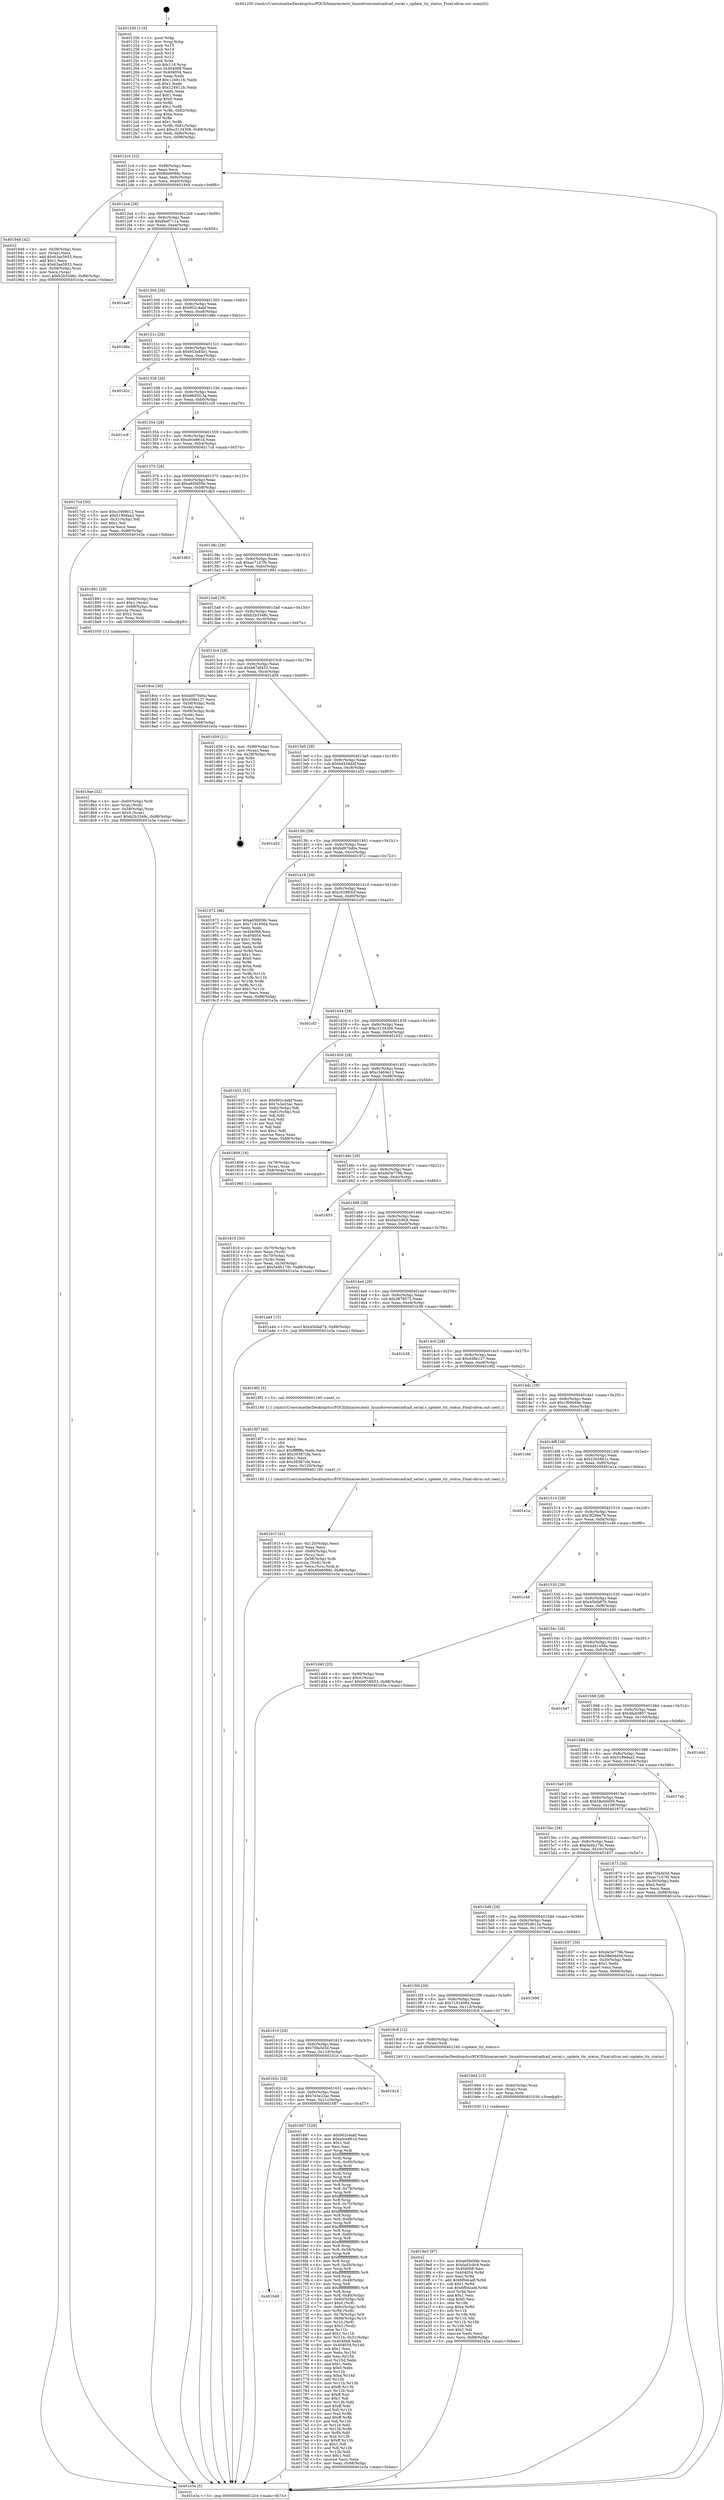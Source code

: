 digraph "0x401250" {
  label = "0x401250 (/mnt/c/Users/mathe/Desktop/tcc/POCII/binaries/extr_linuxdriversnetcaifcaif_serial.c_update_tty_status_Final-ollvm.out::main(0))"
  labelloc = "t"
  node[shape=record]

  Entry [label="",width=0.3,height=0.3,shape=circle,fillcolor=black,style=filled]
  "0x4012c4" [label="{
     0x4012c4 [32]\l
     | [instrs]\l
     &nbsp;&nbsp;0x4012c4 \<+6\>: mov -0x88(%rbp),%eax\l
     &nbsp;&nbsp;0x4012ca \<+2\>: mov %eax,%ecx\l
     &nbsp;&nbsp;0x4012cc \<+6\>: sub $0x80e6088c,%ecx\l
     &nbsp;&nbsp;0x4012d2 \<+6\>: mov %eax,-0x9c(%rbp)\l
     &nbsp;&nbsp;0x4012d8 \<+6\>: mov %ecx,-0xa0(%rbp)\l
     &nbsp;&nbsp;0x4012de \<+6\>: je 0000000000401948 \<main+0x6f8\>\l
  }"]
  "0x401948" [label="{
     0x401948 [42]\l
     | [instrs]\l
     &nbsp;&nbsp;0x401948 \<+4\>: mov -0x58(%rbp),%rax\l
     &nbsp;&nbsp;0x40194c \<+2\>: mov (%rax),%ecx\l
     &nbsp;&nbsp;0x40194e \<+6\>: add $0x63ae5953,%ecx\l
     &nbsp;&nbsp;0x401954 \<+3\>: add $0x1,%ecx\l
     &nbsp;&nbsp;0x401957 \<+6\>: sub $0x63ae5953,%ecx\l
     &nbsp;&nbsp;0x40195d \<+4\>: mov -0x58(%rbp),%rax\l
     &nbsp;&nbsp;0x401961 \<+2\>: mov %ecx,(%rax)\l
     &nbsp;&nbsp;0x401963 \<+10\>: movl $0xb2b3348c,-0x88(%rbp)\l
     &nbsp;&nbsp;0x40196d \<+5\>: jmp 0000000000401e3a \<main+0xbea\>\l
  }"]
  "0x4012e4" [label="{
     0x4012e4 [28]\l
     | [instrs]\l
     &nbsp;&nbsp;0x4012e4 \<+5\>: jmp 00000000004012e9 \<main+0x99\>\l
     &nbsp;&nbsp;0x4012e9 \<+6\>: mov -0x9c(%rbp),%eax\l
     &nbsp;&nbsp;0x4012ef \<+5\>: sub $0x8bef711a,%eax\l
     &nbsp;&nbsp;0x4012f4 \<+6\>: mov %eax,-0xa4(%rbp)\l
     &nbsp;&nbsp;0x4012fa \<+6\>: je 0000000000401aa9 \<main+0x859\>\l
  }"]
  Exit [label="",width=0.3,height=0.3,shape=circle,fillcolor=black,style=filled,peripheries=2]
  "0x401aa9" [label="{
     0x401aa9\l
  }", style=dashed]
  "0x401300" [label="{
     0x401300 [28]\l
     | [instrs]\l
     &nbsp;&nbsp;0x401300 \<+5\>: jmp 0000000000401305 \<main+0xb5\>\l
     &nbsp;&nbsp;0x401305 \<+6\>: mov -0x9c(%rbp),%eax\l
     &nbsp;&nbsp;0x40130b \<+5\>: sub $0x902c4abf,%eax\l
     &nbsp;&nbsp;0x401310 \<+6\>: mov %eax,-0xa8(%rbp)\l
     &nbsp;&nbsp;0x401316 \<+6\>: je 0000000000401d6e \<main+0xb1e\>\l
  }"]
  "0x4019e3" [label="{
     0x4019e3 [97]\l
     | [instrs]\l
     &nbsp;&nbsp;0x4019e3 \<+5\>: mov $0xa65fd59b,%ecx\l
     &nbsp;&nbsp;0x4019e8 \<+5\>: mov $0xfad3c8c8,%edx\l
     &nbsp;&nbsp;0x4019ed \<+7\>: mov 0x404068,%esi\l
     &nbsp;&nbsp;0x4019f4 \<+8\>: mov 0x404054,%r8d\l
     &nbsp;&nbsp;0x4019fc \<+3\>: mov %esi,%r9d\l
     &nbsp;&nbsp;0x4019ff \<+7\>: add $0x6f0dcadf,%r9d\l
     &nbsp;&nbsp;0x401a06 \<+4\>: sub $0x1,%r9d\l
     &nbsp;&nbsp;0x401a0a \<+7\>: sub $0x6f0dcadf,%r9d\l
     &nbsp;&nbsp;0x401a11 \<+4\>: imul %r9d,%esi\l
     &nbsp;&nbsp;0x401a15 \<+3\>: and $0x1,%esi\l
     &nbsp;&nbsp;0x401a18 \<+3\>: cmp $0x0,%esi\l
     &nbsp;&nbsp;0x401a1b \<+4\>: sete %r10b\l
     &nbsp;&nbsp;0x401a1f \<+4\>: cmp $0xa,%r8d\l
     &nbsp;&nbsp;0x401a23 \<+4\>: setl %r11b\l
     &nbsp;&nbsp;0x401a27 \<+3\>: mov %r10b,%bl\l
     &nbsp;&nbsp;0x401a2a \<+3\>: and %r11b,%bl\l
     &nbsp;&nbsp;0x401a2d \<+3\>: xor %r11b,%r10b\l
     &nbsp;&nbsp;0x401a30 \<+3\>: or %r10b,%bl\l
     &nbsp;&nbsp;0x401a33 \<+3\>: test $0x1,%bl\l
     &nbsp;&nbsp;0x401a36 \<+3\>: cmovne %edx,%ecx\l
     &nbsp;&nbsp;0x401a39 \<+6\>: mov %ecx,-0x88(%rbp)\l
     &nbsp;&nbsp;0x401a3f \<+5\>: jmp 0000000000401e3a \<main+0xbea\>\l
  }"]
  "0x401d6e" [label="{
     0x401d6e\l
  }", style=dashed]
  "0x40131c" [label="{
     0x40131c [28]\l
     | [instrs]\l
     &nbsp;&nbsp;0x40131c \<+5\>: jmp 0000000000401321 \<main+0xd1\>\l
     &nbsp;&nbsp;0x401321 \<+6\>: mov -0x9c(%rbp),%eax\l
     &nbsp;&nbsp;0x401327 \<+5\>: sub $0x953e85e1,%eax\l
     &nbsp;&nbsp;0x40132c \<+6\>: mov %eax,-0xac(%rbp)\l
     &nbsp;&nbsp;0x401332 \<+6\>: je 0000000000401d2c \<main+0xadc\>\l
  }"]
  "0x4019d4" [label="{
     0x4019d4 [15]\l
     | [instrs]\l
     &nbsp;&nbsp;0x4019d4 \<+4\>: mov -0x60(%rbp),%rax\l
     &nbsp;&nbsp;0x4019d8 \<+3\>: mov (%rax),%rax\l
     &nbsp;&nbsp;0x4019db \<+3\>: mov %rax,%rdi\l
     &nbsp;&nbsp;0x4019de \<+5\>: call 0000000000401030 \<free@plt\>\l
     | [calls]\l
     &nbsp;&nbsp;0x401030 \{1\} (unknown)\l
  }"]
  "0x401d2c" [label="{
     0x401d2c\l
  }", style=dashed]
  "0x401338" [label="{
     0x401338 [28]\l
     | [instrs]\l
     &nbsp;&nbsp;0x401338 \<+5\>: jmp 000000000040133d \<main+0xed\>\l
     &nbsp;&nbsp;0x40133d \<+6\>: mov -0x9c(%rbp),%eax\l
     &nbsp;&nbsp;0x401343 \<+5\>: sub $0x96d5f13a,%eax\l
     &nbsp;&nbsp;0x401348 \<+6\>: mov %eax,-0xb0(%rbp)\l
     &nbsp;&nbsp;0x40134e \<+6\>: je 0000000000401cc9 \<main+0xa79\>\l
  }"]
  "0x40191f" [label="{
     0x40191f [41]\l
     | [instrs]\l
     &nbsp;&nbsp;0x40191f \<+6\>: mov -0x120(%rbp),%ecx\l
     &nbsp;&nbsp;0x401925 \<+3\>: imul %eax,%ecx\l
     &nbsp;&nbsp;0x401928 \<+4\>: mov -0x60(%rbp),%rsi\l
     &nbsp;&nbsp;0x40192c \<+3\>: mov (%rsi),%rsi\l
     &nbsp;&nbsp;0x40192f \<+4\>: mov -0x58(%rbp),%rdi\l
     &nbsp;&nbsp;0x401933 \<+3\>: movslq (%rdi),%rdi\l
     &nbsp;&nbsp;0x401936 \<+3\>: mov %ecx,(%rsi,%rdi,4)\l
     &nbsp;&nbsp;0x401939 \<+10\>: movl $0x80e6088c,-0x88(%rbp)\l
     &nbsp;&nbsp;0x401943 \<+5\>: jmp 0000000000401e3a \<main+0xbea\>\l
  }"]
  "0x401cc9" [label="{
     0x401cc9\l
  }", style=dashed]
  "0x401354" [label="{
     0x401354 [28]\l
     | [instrs]\l
     &nbsp;&nbsp;0x401354 \<+5\>: jmp 0000000000401359 \<main+0x109\>\l
     &nbsp;&nbsp;0x401359 \<+6\>: mov -0x9c(%rbp),%eax\l
     &nbsp;&nbsp;0x40135f \<+5\>: sub $0xa0ce861d,%eax\l
     &nbsp;&nbsp;0x401364 \<+6\>: mov %eax,-0xb4(%rbp)\l
     &nbsp;&nbsp;0x40136a \<+6\>: je 00000000004017cd \<main+0x57d\>\l
  }"]
  "0x4018f7" [label="{
     0x4018f7 [40]\l
     | [instrs]\l
     &nbsp;&nbsp;0x4018f7 \<+5\>: mov $0x2,%ecx\l
     &nbsp;&nbsp;0x4018fc \<+1\>: cltd\l
     &nbsp;&nbsp;0x4018fd \<+2\>: idiv %ecx\l
     &nbsp;&nbsp;0x4018ff \<+6\>: imul $0xfffffffe,%edx,%ecx\l
     &nbsp;&nbsp;0x401905 \<+6\>: add $0x39387cfa,%ecx\l
     &nbsp;&nbsp;0x40190b \<+3\>: add $0x1,%ecx\l
     &nbsp;&nbsp;0x40190e \<+6\>: sub $0x39387cfa,%ecx\l
     &nbsp;&nbsp;0x401914 \<+6\>: mov %ecx,-0x120(%rbp)\l
     &nbsp;&nbsp;0x40191a \<+5\>: call 0000000000401160 \<next_i\>\l
     | [calls]\l
     &nbsp;&nbsp;0x401160 \{1\} (/mnt/c/Users/mathe/Desktop/tcc/POCII/binaries/extr_linuxdriversnetcaifcaif_serial.c_update_tty_status_Final-ollvm.out::next_i)\l
  }"]
  "0x4017cd" [label="{
     0x4017cd [30]\l
     | [instrs]\l
     &nbsp;&nbsp;0x4017cd \<+5\>: mov $0xc3469e12,%eax\l
     &nbsp;&nbsp;0x4017d2 \<+5\>: mov $0x5199daa2,%ecx\l
     &nbsp;&nbsp;0x4017d7 \<+3\>: mov -0x31(%rbp),%dl\l
     &nbsp;&nbsp;0x4017da \<+3\>: test $0x1,%dl\l
     &nbsp;&nbsp;0x4017dd \<+3\>: cmovne %ecx,%eax\l
     &nbsp;&nbsp;0x4017e0 \<+6\>: mov %eax,-0x88(%rbp)\l
     &nbsp;&nbsp;0x4017e6 \<+5\>: jmp 0000000000401e3a \<main+0xbea\>\l
  }"]
  "0x401370" [label="{
     0x401370 [28]\l
     | [instrs]\l
     &nbsp;&nbsp;0x401370 \<+5\>: jmp 0000000000401375 \<main+0x125\>\l
     &nbsp;&nbsp;0x401375 \<+6\>: mov -0x9c(%rbp),%eax\l
     &nbsp;&nbsp;0x40137b \<+5\>: sub $0xa65fd59b,%eax\l
     &nbsp;&nbsp;0x401380 \<+6\>: mov %eax,-0xb8(%rbp)\l
     &nbsp;&nbsp;0x401386 \<+6\>: je 0000000000401db3 \<main+0xb63\>\l
  }"]
  "0x4018ae" [label="{
     0x4018ae [32]\l
     | [instrs]\l
     &nbsp;&nbsp;0x4018ae \<+4\>: mov -0x60(%rbp),%rdi\l
     &nbsp;&nbsp;0x4018b2 \<+3\>: mov %rax,(%rdi)\l
     &nbsp;&nbsp;0x4018b5 \<+4\>: mov -0x58(%rbp),%rax\l
     &nbsp;&nbsp;0x4018b9 \<+6\>: movl $0x0,(%rax)\l
     &nbsp;&nbsp;0x4018bf \<+10\>: movl $0xb2b3348c,-0x88(%rbp)\l
     &nbsp;&nbsp;0x4018c9 \<+5\>: jmp 0000000000401e3a \<main+0xbea\>\l
  }"]
  "0x401db3" [label="{
     0x401db3\l
  }", style=dashed]
  "0x40138c" [label="{
     0x40138c [28]\l
     | [instrs]\l
     &nbsp;&nbsp;0x40138c \<+5\>: jmp 0000000000401391 \<main+0x141\>\l
     &nbsp;&nbsp;0x401391 \<+6\>: mov -0x9c(%rbp),%eax\l
     &nbsp;&nbsp;0x401397 \<+5\>: sub $0xac71d7f0,%eax\l
     &nbsp;&nbsp;0x40139c \<+6\>: mov %eax,-0xbc(%rbp)\l
     &nbsp;&nbsp;0x4013a2 \<+6\>: je 0000000000401891 \<main+0x641\>\l
  }"]
  "0x401819" [label="{
     0x401819 [30]\l
     | [instrs]\l
     &nbsp;&nbsp;0x401819 \<+4\>: mov -0x70(%rbp),%rdi\l
     &nbsp;&nbsp;0x40181d \<+2\>: mov %eax,(%rdi)\l
     &nbsp;&nbsp;0x40181f \<+4\>: mov -0x70(%rbp),%rdi\l
     &nbsp;&nbsp;0x401823 \<+2\>: mov (%rdi),%eax\l
     &nbsp;&nbsp;0x401825 \<+3\>: mov %eax,-0x30(%rbp)\l
     &nbsp;&nbsp;0x401828 \<+10\>: movl $0x5e4b179c,-0x88(%rbp)\l
     &nbsp;&nbsp;0x401832 \<+5\>: jmp 0000000000401e3a \<main+0xbea\>\l
  }"]
  "0x401891" [label="{
     0x401891 [29]\l
     | [instrs]\l
     &nbsp;&nbsp;0x401891 \<+4\>: mov -0x68(%rbp),%rax\l
     &nbsp;&nbsp;0x401895 \<+6\>: movl $0x1,(%rax)\l
     &nbsp;&nbsp;0x40189b \<+4\>: mov -0x68(%rbp),%rax\l
     &nbsp;&nbsp;0x40189f \<+3\>: movslq (%rax),%rax\l
     &nbsp;&nbsp;0x4018a2 \<+4\>: shl $0x2,%rax\l
     &nbsp;&nbsp;0x4018a6 \<+3\>: mov %rax,%rdi\l
     &nbsp;&nbsp;0x4018a9 \<+5\>: call 0000000000401050 \<malloc@plt\>\l
     | [calls]\l
     &nbsp;&nbsp;0x401050 \{1\} (unknown)\l
  }"]
  "0x4013a8" [label="{
     0x4013a8 [28]\l
     | [instrs]\l
     &nbsp;&nbsp;0x4013a8 \<+5\>: jmp 00000000004013ad \<main+0x15d\>\l
     &nbsp;&nbsp;0x4013ad \<+6\>: mov -0x9c(%rbp),%eax\l
     &nbsp;&nbsp;0x4013b3 \<+5\>: sub $0xb2b3348c,%eax\l
     &nbsp;&nbsp;0x4013b8 \<+6\>: mov %eax,-0xc0(%rbp)\l
     &nbsp;&nbsp;0x4013be \<+6\>: je 00000000004018ce \<main+0x67e\>\l
  }"]
  "0x401648" [label="{
     0x401648\l
  }", style=dashed]
  "0x4018ce" [label="{
     0x4018ce [36]\l
     | [instrs]\l
     &nbsp;&nbsp;0x4018ce \<+5\>: mov $0xbd970d0a,%eax\l
     &nbsp;&nbsp;0x4018d3 \<+5\>: mov $0x458e127,%ecx\l
     &nbsp;&nbsp;0x4018d8 \<+4\>: mov -0x58(%rbp),%rdx\l
     &nbsp;&nbsp;0x4018dc \<+2\>: mov (%rdx),%esi\l
     &nbsp;&nbsp;0x4018de \<+4\>: mov -0x68(%rbp),%rdx\l
     &nbsp;&nbsp;0x4018e2 \<+2\>: cmp (%rdx),%esi\l
     &nbsp;&nbsp;0x4018e4 \<+3\>: cmovl %ecx,%eax\l
     &nbsp;&nbsp;0x4018e7 \<+6\>: mov %eax,-0x88(%rbp)\l
     &nbsp;&nbsp;0x4018ed \<+5\>: jmp 0000000000401e3a \<main+0xbea\>\l
  }"]
  "0x4013c4" [label="{
     0x4013c4 [28]\l
     | [instrs]\l
     &nbsp;&nbsp;0x4013c4 \<+5\>: jmp 00000000004013c9 \<main+0x179\>\l
     &nbsp;&nbsp;0x4013c9 \<+6\>: mov -0x9c(%rbp),%eax\l
     &nbsp;&nbsp;0x4013cf \<+5\>: sub $0xb67df453,%eax\l
     &nbsp;&nbsp;0x4013d4 \<+6\>: mov %eax,-0xc4(%rbp)\l
     &nbsp;&nbsp;0x4013da \<+6\>: je 0000000000401d59 \<main+0xb09\>\l
  }"]
  "0x401687" [label="{
     0x401687 [326]\l
     | [instrs]\l
     &nbsp;&nbsp;0x401687 \<+5\>: mov $0x902c4abf,%eax\l
     &nbsp;&nbsp;0x40168c \<+5\>: mov $0xa0ce861d,%ecx\l
     &nbsp;&nbsp;0x401691 \<+2\>: mov $0x1,%dl\l
     &nbsp;&nbsp;0x401693 \<+2\>: xor %esi,%esi\l
     &nbsp;&nbsp;0x401695 \<+3\>: mov %rsp,%rdi\l
     &nbsp;&nbsp;0x401698 \<+4\>: add $0xfffffffffffffff0,%rdi\l
     &nbsp;&nbsp;0x40169c \<+3\>: mov %rdi,%rsp\l
     &nbsp;&nbsp;0x40169f \<+4\>: mov %rdi,-0x80(%rbp)\l
     &nbsp;&nbsp;0x4016a3 \<+3\>: mov %rsp,%rdi\l
     &nbsp;&nbsp;0x4016a6 \<+4\>: add $0xfffffffffffffff0,%rdi\l
     &nbsp;&nbsp;0x4016aa \<+3\>: mov %rdi,%rsp\l
     &nbsp;&nbsp;0x4016ad \<+3\>: mov %rsp,%r8\l
     &nbsp;&nbsp;0x4016b0 \<+4\>: add $0xfffffffffffffff0,%r8\l
     &nbsp;&nbsp;0x4016b4 \<+3\>: mov %r8,%rsp\l
     &nbsp;&nbsp;0x4016b7 \<+4\>: mov %r8,-0x78(%rbp)\l
     &nbsp;&nbsp;0x4016bb \<+3\>: mov %rsp,%r8\l
     &nbsp;&nbsp;0x4016be \<+4\>: add $0xfffffffffffffff0,%r8\l
     &nbsp;&nbsp;0x4016c2 \<+3\>: mov %r8,%rsp\l
     &nbsp;&nbsp;0x4016c5 \<+4\>: mov %r8,-0x70(%rbp)\l
     &nbsp;&nbsp;0x4016c9 \<+3\>: mov %rsp,%r8\l
     &nbsp;&nbsp;0x4016cc \<+4\>: add $0xfffffffffffffff0,%r8\l
     &nbsp;&nbsp;0x4016d0 \<+3\>: mov %r8,%rsp\l
     &nbsp;&nbsp;0x4016d3 \<+4\>: mov %r8,-0x68(%rbp)\l
     &nbsp;&nbsp;0x4016d7 \<+3\>: mov %rsp,%r8\l
     &nbsp;&nbsp;0x4016da \<+4\>: add $0xfffffffffffffff0,%r8\l
     &nbsp;&nbsp;0x4016de \<+3\>: mov %r8,%rsp\l
     &nbsp;&nbsp;0x4016e1 \<+4\>: mov %r8,-0x60(%rbp)\l
     &nbsp;&nbsp;0x4016e5 \<+3\>: mov %rsp,%r8\l
     &nbsp;&nbsp;0x4016e8 \<+4\>: add $0xfffffffffffffff0,%r8\l
     &nbsp;&nbsp;0x4016ec \<+3\>: mov %r8,%rsp\l
     &nbsp;&nbsp;0x4016ef \<+4\>: mov %r8,-0x58(%rbp)\l
     &nbsp;&nbsp;0x4016f3 \<+3\>: mov %rsp,%r8\l
     &nbsp;&nbsp;0x4016f6 \<+4\>: add $0xfffffffffffffff0,%r8\l
     &nbsp;&nbsp;0x4016fa \<+3\>: mov %r8,%rsp\l
     &nbsp;&nbsp;0x4016fd \<+4\>: mov %r8,-0x50(%rbp)\l
     &nbsp;&nbsp;0x401701 \<+3\>: mov %rsp,%r8\l
     &nbsp;&nbsp;0x401704 \<+4\>: add $0xfffffffffffffff0,%r8\l
     &nbsp;&nbsp;0x401708 \<+3\>: mov %r8,%rsp\l
     &nbsp;&nbsp;0x40170b \<+4\>: mov %r8,-0x48(%rbp)\l
     &nbsp;&nbsp;0x40170f \<+3\>: mov %rsp,%r8\l
     &nbsp;&nbsp;0x401712 \<+4\>: add $0xfffffffffffffff0,%r8\l
     &nbsp;&nbsp;0x401716 \<+3\>: mov %r8,%rsp\l
     &nbsp;&nbsp;0x401719 \<+4\>: mov %r8,-0x40(%rbp)\l
     &nbsp;&nbsp;0x40171d \<+4\>: mov -0x80(%rbp),%r8\l
     &nbsp;&nbsp;0x401721 \<+7\>: movl $0x0,(%r8)\l
     &nbsp;&nbsp;0x401728 \<+7\>: mov -0x8c(%rbp),%r9d\l
     &nbsp;&nbsp;0x40172f \<+3\>: mov %r9d,(%rdi)\l
     &nbsp;&nbsp;0x401732 \<+4\>: mov -0x78(%rbp),%r8\l
     &nbsp;&nbsp;0x401736 \<+7\>: mov -0x98(%rbp),%r10\l
     &nbsp;&nbsp;0x40173d \<+3\>: mov %r10,(%r8)\l
     &nbsp;&nbsp;0x401740 \<+3\>: cmpl $0x2,(%rdi)\l
     &nbsp;&nbsp;0x401743 \<+4\>: setne %r11b\l
     &nbsp;&nbsp;0x401747 \<+4\>: and $0x1,%r11b\l
     &nbsp;&nbsp;0x40174b \<+4\>: mov %r11b,-0x31(%rbp)\l
     &nbsp;&nbsp;0x40174f \<+7\>: mov 0x404068,%ebx\l
     &nbsp;&nbsp;0x401756 \<+8\>: mov 0x404054,%r14d\l
     &nbsp;&nbsp;0x40175e \<+3\>: sub $0x1,%esi\l
     &nbsp;&nbsp;0x401761 \<+3\>: mov %ebx,%r15d\l
     &nbsp;&nbsp;0x401764 \<+3\>: add %esi,%r15d\l
     &nbsp;&nbsp;0x401767 \<+4\>: imul %r15d,%ebx\l
     &nbsp;&nbsp;0x40176b \<+3\>: and $0x1,%ebx\l
     &nbsp;&nbsp;0x40176e \<+3\>: cmp $0x0,%ebx\l
     &nbsp;&nbsp;0x401771 \<+4\>: sete %r11b\l
     &nbsp;&nbsp;0x401775 \<+4\>: cmp $0xa,%r14d\l
     &nbsp;&nbsp;0x401779 \<+4\>: setl %r12b\l
     &nbsp;&nbsp;0x40177d \<+3\>: mov %r11b,%r13b\l
     &nbsp;&nbsp;0x401780 \<+4\>: xor $0xff,%r13b\l
     &nbsp;&nbsp;0x401784 \<+3\>: mov %r12b,%sil\l
     &nbsp;&nbsp;0x401787 \<+4\>: xor $0xff,%sil\l
     &nbsp;&nbsp;0x40178b \<+3\>: xor $0x1,%dl\l
     &nbsp;&nbsp;0x40178e \<+3\>: mov %r13b,%dil\l
     &nbsp;&nbsp;0x401791 \<+4\>: and $0xff,%dil\l
     &nbsp;&nbsp;0x401795 \<+3\>: and %dl,%r11b\l
     &nbsp;&nbsp;0x401798 \<+3\>: mov %sil,%r8b\l
     &nbsp;&nbsp;0x40179b \<+4\>: and $0xff,%r8b\l
     &nbsp;&nbsp;0x40179f \<+3\>: and %dl,%r12b\l
     &nbsp;&nbsp;0x4017a2 \<+3\>: or %r11b,%dil\l
     &nbsp;&nbsp;0x4017a5 \<+3\>: or %r12b,%r8b\l
     &nbsp;&nbsp;0x4017a8 \<+3\>: xor %r8b,%dil\l
     &nbsp;&nbsp;0x4017ab \<+3\>: or %sil,%r13b\l
     &nbsp;&nbsp;0x4017ae \<+4\>: xor $0xff,%r13b\l
     &nbsp;&nbsp;0x4017b2 \<+3\>: or $0x1,%dl\l
     &nbsp;&nbsp;0x4017b5 \<+3\>: and %dl,%r13b\l
     &nbsp;&nbsp;0x4017b8 \<+3\>: or %r13b,%dil\l
     &nbsp;&nbsp;0x4017bb \<+4\>: test $0x1,%dil\l
     &nbsp;&nbsp;0x4017bf \<+3\>: cmovne %ecx,%eax\l
     &nbsp;&nbsp;0x4017c2 \<+6\>: mov %eax,-0x88(%rbp)\l
     &nbsp;&nbsp;0x4017c8 \<+5\>: jmp 0000000000401e3a \<main+0xbea\>\l
  }"]
  "0x401d59" [label="{
     0x401d59 [21]\l
     | [instrs]\l
     &nbsp;&nbsp;0x401d59 \<+4\>: mov -0x80(%rbp),%rax\l
     &nbsp;&nbsp;0x401d5d \<+2\>: mov (%rax),%eax\l
     &nbsp;&nbsp;0x401d5f \<+4\>: lea -0x28(%rbp),%rsp\l
     &nbsp;&nbsp;0x401d63 \<+1\>: pop %rbx\l
     &nbsp;&nbsp;0x401d64 \<+2\>: pop %r12\l
     &nbsp;&nbsp;0x401d66 \<+2\>: pop %r13\l
     &nbsp;&nbsp;0x401d68 \<+2\>: pop %r14\l
     &nbsp;&nbsp;0x401d6a \<+2\>: pop %r15\l
     &nbsp;&nbsp;0x401d6c \<+1\>: pop %rbp\l
     &nbsp;&nbsp;0x401d6d \<+1\>: ret\l
  }"]
  "0x4013e0" [label="{
     0x4013e0 [28]\l
     | [instrs]\l
     &nbsp;&nbsp;0x4013e0 \<+5\>: jmp 00000000004013e5 \<main+0x195\>\l
     &nbsp;&nbsp;0x4013e5 \<+6\>: mov -0x9c(%rbp),%eax\l
     &nbsp;&nbsp;0x4013eb \<+5\>: sub $0xbd434d4f,%eax\l
     &nbsp;&nbsp;0x4013f0 \<+6\>: mov %eax,-0xc8(%rbp)\l
     &nbsp;&nbsp;0x4013f6 \<+6\>: je 0000000000401a53 \<main+0x803\>\l
  }"]
  "0x40162c" [label="{
     0x40162c [28]\l
     | [instrs]\l
     &nbsp;&nbsp;0x40162c \<+5\>: jmp 0000000000401631 \<main+0x3e1\>\l
     &nbsp;&nbsp;0x401631 \<+6\>: mov -0x9c(%rbp),%eax\l
     &nbsp;&nbsp;0x401637 \<+5\>: sub $0x7e3e23ac,%eax\l
     &nbsp;&nbsp;0x40163c \<+6\>: mov %eax,-0x11c(%rbp)\l
     &nbsp;&nbsp;0x401642 \<+6\>: je 0000000000401687 \<main+0x437\>\l
  }"]
  "0x401a53" [label="{
     0x401a53\l
  }", style=dashed]
  "0x4013fc" [label="{
     0x4013fc [28]\l
     | [instrs]\l
     &nbsp;&nbsp;0x4013fc \<+5\>: jmp 0000000000401401 \<main+0x1b1\>\l
     &nbsp;&nbsp;0x401401 \<+6\>: mov -0x9c(%rbp),%eax\l
     &nbsp;&nbsp;0x401407 \<+5\>: sub $0xbd970d0a,%eax\l
     &nbsp;&nbsp;0x40140c \<+6\>: mov %eax,-0xcc(%rbp)\l
     &nbsp;&nbsp;0x401412 \<+6\>: je 0000000000401972 \<main+0x722\>\l
  }"]
  "0x401d1d" [label="{
     0x401d1d\l
  }", style=dashed]
  "0x401972" [label="{
     0x401972 [86]\l
     | [instrs]\l
     &nbsp;&nbsp;0x401972 \<+5\>: mov $0xa65fd59b,%eax\l
     &nbsp;&nbsp;0x401977 \<+5\>: mov $0x71914064,%ecx\l
     &nbsp;&nbsp;0x40197c \<+2\>: xor %edx,%edx\l
     &nbsp;&nbsp;0x40197e \<+7\>: mov 0x404068,%esi\l
     &nbsp;&nbsp;0x401985 \<+7\>: mov 0x404054,%edi\l
     &nbsp;&nbsp;0x40198c \<+3\>: sub $0x1,%edx\l
     &nbsp;&nbsp;0x40198f \<+3\>: mov %esi,%r8d\l
     &nbsp;&nbsp;0x401992 \<+3\>: add %edx,%r8d\l
     &nbsp;&nbsp;0x401995 \<+4\>: imul %r8d,%esi\l
     &nbsp;&nbsp;0x401999 \<+3\>: and $0x1,%esi\l
     &nbsp;&nbsp;0x40199c \<+3\>: cmp $0x0,%esi\l
     &nbsp;&nbsp;0x40199f \<+4\>: sete %r9b\l
     &nbsp;&nbsp;0x4019a3 \<+3\>: cmp $0xa,%edi\l
     &nbsp;&nbsp;0x4019a6 \<+4\>: setl %r10b\l
     &nbsp;&nbsp;0x4019aa \<+3\>: mov %r9b,%r11b\l
     &nbsp;&nbsp;0x4019ad \<+3\>: and %r10b,%r11b\l
     &nbsp;&nbsp;0x4019b0 \<+3\>: xor %r10b,%r9b\l
     &nbsp;&nbsp;0x4019b3 \<+3\>: or %r9b,%r11b\l
     &nbsp;&nbsp;0x4019b6 \<+4\>: test $0x1,%r11b\l
     &nbsp;&nbsp;0x4019ba \<+3\>: cmovne %ecx,%eax\l
     &nbsp;&nbsp;0x4019bd \<+6\>: mov %eax,-0x88(%rbp)\l
     &nbsp;&nbsp;0x4019c3 \<+5\>: jmp 0000000000401e3a \<main+0xbea\>\l
  }"]
  "0x401418" [label="{
     0x401418 [28]\l
     | [instrs]\l
     &nbsp;&nbsp;0x401418 \<+5\>: jmp 000000000040141d \<main+0x1cd\>\l
     &nbsp;&nbsp;0x40141d \<+6\>: mov -0x9c(%rbp),%eax\l
     &nbsp;&nbsp;0x401423 \<+5\>: sub $0xc02983cf,%eax\l
     &nbsp;&nbsp;0x401428 \<+6\>: mov %eax,-0xd0(%rbp)\l
     &nbsp;&nbsp;0x40142e \<+6\>: je 0000000000401cf3 \<main+0xaa3\>\l
  }"]
  "0x401610" [label="{
     0x401610 [28]\l
     | [instrs]\l
     &nbsp;&nbsp;0x401610 \<+5\>: jmp 0000000000401615 \<main+0x3c5\>\l
     &nbsp;&nbsp;0x401615 \<+6\>: mov -0x9c(%rbp),%eax\l
     &nbsp;&nbsp;0x40161b \<+5\>: sub $0x75fa3e5d,%eax\l
     &nbsp;&nbsp;0x401620 \<+6\>: mov %eax,-0x118(%rbp)\l
     &nbsp;&nbsp;0x401626 \<+6\>: je 0000000000401d1d \<main+0xacd\>\l
  }"]
  "0x401cf3" [label="{
     0x401cf3\l
  }", style=dashed]
  "0x401434" [label="{
     0x401434 [28]\l
     | [instrs]\l
     &nbsp;&nbsp;0x401434 \<+5\>: jmp 0000000000401439 \<main+0x1e9\>\l
     &nbsp;&nbsp;0x401439 \<+6\>: mov -0x9c(%rbp),%eax\l
     &nbsp;&nbsp;0x40143f \<+5\>: sub $0xc3134306,%eax\l
     &nbsp;&nbsp;0x401444 \<+6\>: mov %eax,-0xd4(%rbp)\l
     &nbsp;&nbsp;0x40144a \<+6\>: je 0000000000401652 \<main+0x402\>\l
  }"]
  "0x4019c8" [label="{
     0x4019c8 [12]\l
     | [instrs]\l
     &nbsp;&nbsp;0x4019c8 \<+4\>: mov -0x60(%rbp),%rax\l
     &nbsp;&nbsp;0x4019cc \<+3\>: mov (%rax),%rdi\l
     &nbsp;&nbsp;0x4019cf \<+5\>: call 0000000000401240 \<update_tty_status\>\l
     | [calls]\l
     &nbsp;&nbsp;0x401240 \{1\} (/mnt/c/Users/mathe/Desktop/tcc/POCII/binaries/extr_linuxdriversnetcaifcaif_serial.c_update_tty_status_Final-ollvm.out::update_tty_status)\l
  }"]
  "0x401652" [label="{
     0x401652 [53]\l
     | [instrs]\l
     &nbsp;&nbsp;0x401652 \<+5\>: mov $0x902c4abf,%eax\l
     &nbsp;&nbsp;0x401657 \<+5\>: mov $0x7e3e23ac,%ecx\l
     &nbsp;&nbsp;0x40165c \<+6\>: mov -0x82(%rbp),%dl\l
     &nbsp;&nbsp;0x401662 \<+7\>: mov -0x81(%rbp),%sil\l
     &nbsp;&nbsp;0x401669 \<+3\>: mov %dl,%dil\l
     &nbsp;&nbsp;0x40166c \<+3\>: and %sil,%dil\l
     &nbsp;&nbsp;0x40166f \<+3\>: xor %sil,%dl\l
     &nbsp;&nbsp;0x401672 \<+3\>: or %dl,%dil\l
     &nbsp;&nbsp;0x401675 \<+4\>: test $0x1,%dil\l
     &nbsp;&nbsp;0x401679 \<+3\>: cmovne %ecx,%eax\l
     &nbsp;&nbsp;0x40167c \<+6\>: mov %eax,-0x88(%rbp)\l
     &nbsp;&nbsp;0x401682 \<+5\>: jmp 0000000000401e3a \<main+0xbea\>\l
  }"]
  "0x401450" [label="{
     0x401450 [28]\l
     | [instrs]\l
     &nbsp;&nbsp;0x401450 \<+5\>: jmp 0000000000401455 \<main+0x205\>\l
     &nbsp;&nbsp;0x401455 \<+6\>: mov -0x9c(%rbp),%eax\l
     &nbsp;&nbsp;0x40145b \<+5\>: sub $0xc3469e12,%eax\l
     &nbsp;&nbsp;0x401460 \<+6\>: mov %eax,-0xd8(%rbp)\l
     &nbsp;&nbsp;0x401466 \<+6\>: je 0000000000401809 \<main+0x5b9\>\l
  }"]
  "0x401e3a" [label="{
     0x401e3a [5]\l
     | [instrs]\l
     &nbsp;&nbsp;0x401e3a \<+5\>: jmp 00000000004012c4 \<main+0x74\>\l
  }"]
  "0x401250" [label="{
     0x401250 [116]\l
     | [instrs]\l
     &nbsp;&nbsp;0x401250 \<+1\>: push %rbp\l
     &nbsp;&nbsp;0x401251 \<+3\>: mov %rsp,%rbp\l
     &nbsp;&nbsp;0x401254 \<+2\>: push %r15\l
     &nbsp;&nbsp;0x401256 \<+2\>: push %r14\l
     &nbsp;&nbsp;0x401258 \<+2\>: push %r13\l
     &nbsp;&nbsp;0x40125a \<+2\>: push %r12\l
     &nbsp;&nbsp;0x40125c \<+1\>: push %rbx\l
     &nbsp;&nbsp;0x40125d \<+7\>: sub $0x118,%rsp\l
     &nbsp;&nbsp;0x401264 \<+7\>: mov 0x404068,%eax\l
     &nbsp;&nbsp;0x40126b \<+7\>: mov 0x404054,%ecx\l
     &nbsp;&nbsp;0x401272 \<+2\>: mov %eax,%edx\l
     &nbsp;&nbsp;0x401274 \<+6\>: add $0x124911fc,%edx\l
     &nbsp;&nbsp;0x40127a \<+3\>: sub $0x1,%edx\l
     &nbsp;&nbsp;0x40127d \<+6\>: sub $0x124911fc,%edx\l
     &nbsp;&nbsp;0x401283 \<+3\>: imul %edx,%eax\l
     &nbsp;&nbsp;0x401286 \<+3\>: and $0x1,%eax\l
     &nbsp;&nbsp;0x401289 \<+3\>: cmp $0x0,%eax\l
     &nbsp;&nbsp;0x40128c \<+4\>: sete %r8b\l
     &nbsp;&nbsp;0x401290 \<+4\>: and $0x1,%r8b\l
     &nbsp;&nbsp;0x401294 \<+7\>: mov %r8b,-0x82(%rbp)\l
     &nbsp;&nbsp;0x40129b \<+3\>: cmp $0xa,%ecx\l
     &nbsp;&nbsp;0x40129e \<+4\>: setl %r8b\l
     &nbsp;&nbsp;0x4012a2 \<+4\>: and $0x1,%r8b\l
     &nbsp;&nbsp;0x4012a6 \<+7\>: mov %r8b,-0x81(%rbp)\l
     &nbsp;&nbsp;0x4012ad \<+10\>: movl $0xc3134306,-0x88(%rbp)\l
     &nbsp;&nbsp;0x4012b7 \<+6\>: mov %edi,-0x8c(%rbp)\l
     &nbsp;&nbsp;0x4012bd \<+7\>: mov %rsi,-0x98(%rbp)\l
  }"]
  "0x4015f4" [label="{
     0x4015f4 [28]\l
     | [instrs]\l
     &nbsp;&nbsp;0x4015f4 \<+5\>: jmp 00000000004015f9 \<main+0x3a9\>\l
     &nbsp;&nbsp;0x4015f9 \<+6\>: mov -0x9c(%rbp),%eax\l
     &nbsp;&nbsp;0x4015ff \<+5\>: sub $0x71914064,%eax\l
     &nbsp;&nbsp;0x401604 \<+6\>: mov %eax,-0x114(%rbp)\l
     &nbsp;&nbsp;0x40160a \<+6\>: je 00000000004019c8 \<main+0x778\>\l
  }"]
  "0x401809" [label="{
     0x401809 [16]\l
     | [instrs]\l
     &nbsp;&nbsp;0x401809 \<+4\>: mov -0x78(%rbp),%rax\l
     &nbsp;&nbsp;0x40180d \<+3\>: mov (%rax),%rax\l
     &nbsp;&nbsp;0x401810 \<+4\>: mov 0x8(%rax),%rdi\l
     &nbsp;&nbsp;0x401814 \<+5\>: call 0000000000401060 \<atoi@plt\>\l
     | [calls]\l
     &nbsp;&nbsp;0x401060 \{1\} (unknown)\l
  }"]
  "0x40146c" [label="{
     0x40146c [28]\l
     | [instrs]\l
     &nbsp;&nbsp;0x40146c \<+5\>: jmp 0000000000401471 \<main+0x221\>\l
     &nbsp;&nbsp;0x401471 \<+6\>: mov -0x9c(%rbp),%eax\l
     &nbsp;&nbsp;0x401477 \<+5\>: sub $0xde3e779b,%eax\l
     &nbsp;&nbsp;0x40147c \<+6\>: mov %eax,-0xdc(%rbp)\l
     &nbsp;&nbsp;0x401482 \<+6\>: je 0000000000401855 \<main+0x605\>\l
  }"]
  "0x401b9d" [label="{
     0x401b9d\l
  }", style=dashed]
  "0x401855" [label="{
     0x401855\l
  }", style=dashed]
  "0x401488" [label="{
     0x401488 [28]\l
     | [instrs]\l
     &nbsp;&nbsp;0x401488 \<+5\>: jmp 000000000040148d \<main+0x23d\>\l
     &nbsp;&nbsp;0x40148d \<+6\>: mov -0x9c(%rbp),%eax\l
     &nbsp;&nbsp;0x401493 \<+5\>: sub $0xfad3c8c8,%eax\l
     &nbsp;&nbsp;0x401498 \<+6\>: mov %eax,-0xe0(%rbp)\l
     &nbsp;&nbsp;0x40149e \<+6\>: je 0000000000401a44 \<main+0x7f4\>\l
  }"]
  "0x4015d8" [label="{
     0x4015d8 [28]\l
     | [instrs]\l
     &nbsp;&nbsp;0x4015d8 \<+5\>: jmp 00000000004015dd \<main+0x38d\>\l
     &nbsp;&nbsp;0x4015dd \<+6\>: mov -0x9c(%rbp),%eax\l
     &nbsp;&nbsp;0x4015e3 \<+5\>: sub $0x5f2d612a,%eax\l
     &nbsp;&nbsp;0x4015e8 \<+6\>: mov %eax,-0x110(%rbp)\l
     &nbsp;&nbsp;0x4015ee \<+6\>: je 0000000000401b9d \<main+0x94d\>\l
  }"]
  "0x401a44" [label="{
     0x401a44 [15]\l
     | [instrs]\l
     &nbsp;&nbsp;0x401a44 \<+10\>: movl $0x45bfa87b,-0x88(%rbp)\l
     &nbsp;&nbsp;0x401a4e \<+5\>: jmp 0000000000401e3a \<main+0xbea\>\l
  }"]
  "0x4014a4" [label="{
     0x4014a4 [28]\l
     | [instrs]\l
     &nbsp;&nbsp;0x4014a4 \<+5\>: jmp 00000000004014a9 \<main+0x259\>\l
     &nbsp;&nbsp;0x4014a9 \<+6\>: mov -0x9c(%rbp),%eax\l
     &nbsp;&nbsp;0x4014af \<+5\>: sub $0x3876572,%eax\l
     &nbsp;&nbsp;0x4014b4 \<+6\>: mov %eax,-0xe4(%rbp)\l
     &nbsp;&nbsp;0x4014ba \<+6\>: je 0000000000401b38 \<main+0x8e8\>\l
  }"]
  "0x401837" [label="{
     0x401837 [30]\l
     | [instrs]\l
     &nbsp;&nbsp;0x401837 \<+5\>: mov $0xde3e779b,%eax\l
     &nbsp;&nbsp;0x40183c \<+5\>: mov $0x58e0dd59,%ecx\l
     &nbsp;&nbsp;0x401841 \<+3\>: mov -0x30(%rbp),%edx\l
     &nbsp;&nbsp;0x401844 \<+3\>: cmp $0x1,%edx\l
     &nbsp;&nbsp;0x401847 \<+3\>: cmovl %ecx,%eax\l
     &nbsp;&nbsp;0x40184a \<+6\>: mov %eax,-0x88(%rbp)\l
     &nbsp;&nbsp;0x401850 \<+5\>: jmp 0000000000401e3a \<main+0xbea\>\l
  }"]
  "0x401b38" [label="{
     0x401b38\l
  }", style=dashed]
  "0x4014c0" [label="{
     0x4014c0 [28]\l
     | [instrs]\l
     &nbsp;&nbsp;0x4014c0 \<+5\>: jmp 00000000004014c5 \<main+0x275\>\l
     &nbsp;&nbsp;0x4014c5 \<+6\>: mov -0x9c(%rbp),%eax\l
     &nbsp;&nbsp;0x4014cb \<+5\>: sub $0x458e127,%eax\l
     &nbsp;&nbsp;0x4014d0 \<+6\>: mov %eax,-0xe8(%rbp)\l
     &nbsp;&nbsp;0x4014d6 \<+6\>: je 00000000004018f2 \<main+0x6a2\>\l
  }"]
  "0x4015bc" [label="{
     0x4015bc [28]\l
     | [instrs]\l
     &nbsp;&nbsp;0x4015bc \<+5\>: jmp 00000000004015c1 \<main+0x371\>\l
     &nbsp;&nbsp;0x4015c1 \<+6\>: mov -0x9c(%rbp),%eax\l
     &nbsp;&nbsp;0x4015c7 \<+5\>: sub $0x5e4b179c,%eax\l
     &nbsp;&nbsp;0x4015cc \<+6\>: mov %eax,-0x10c(%rbp)\l
     &nbsp;&nbsp;0x4015d2 \<+6\>: je 0000000000401837 \<main+0x5e7\>\l
  }"]
  "0x4018f2" [label="{
     0x4018f2 [5]\l
     | [instrs]\l
     &nbsp;&nbsp;0x4018f2 \<+5\>: call 0000000000401160 \<next_i\>\l
     | [calls]\l
     &nbsp;&nbsp;0x401160 \{1\} (/mnt/c/Users/mathe/Desktop/tcc/POCII/binaries/extr_linuxdriversnetcaifcaif_serial.c_update_tty_status_Final-ollvm.out::next_i)\l
  }"]
  "0x4014dc" [label="{
     0x4014dc [28]\l
     | [instrs]\l
     &nbsp;&nbsp;0x4014dc \<+5\>: jmp 00000000004014e1 \<main+0x291\>\l
     &nbsp;&nbsp;0x4014e1 \<+6\>: mov -0x9c(%rbp),%eax\l
     &nbsp;&nbsp;0x4014e7 \<+5\>: sub $0x1fb90d4e,%eax\l
     &nbsp;&nbsp;0x4014ec \<+6\>: mov %eax,-0xec(%rbp)\l
     &nbsp;&nbsp;0x4014f2 \<+6\>: je 0000000000401c66 \<main+0xa16\>\l
  }"]
  "0x401873" [label="{
     0x401873 [30]\l
     | [instrs]\l
     &nbsp;&nbsp;0x401873 \<+5\>: mov $0x75fa3e5d,%eax\l
     &nbsp;&nbsp;0x401878 \<+5\>: mov $0xac71d7f0,%ecx\l
     &nbsp;&nbsp;0x40187d \<+3\>: mov -0x30(%rbp),%edx\l
     &nbsp;&nbsp;0x401880 \<+3\>: cmp $0x0,%edx\l
     &nbsp;&nbsp;0x401883 \<+3\>: cmove %ecx,%eax\l
     &nbsp;&nbsp;0x401886 \<+6\>: mov %eax,-0x88(%rbp)\l
     &nbsp;&nbsp;0x40188c \<+5\>: jmp 0000000000401e3a \<main+0xbea\>\l
  }"]
  "0x401c66" [label="{
     0x401c66\l
  }", style=dashed]
  "0x4014f8" [label="{
     0x4014f8 [28]\l
     | [instrs]\l
     &nbsp;&nbsp;0x4014f8 \<+5\>: jmp 00000000004014fd \<main+0x2ad\>\l
     &nbsp;&nbsp;0x4014fd \<+6\>: mov -0x9c(%rbp),%eax\l
     &nbsp;&nbsp;0x401503 \<+5\>: sub $0x2265861c,%eax\l
     &nbsp;&nbsp;0x401508 \<+6\>: mov %eax,-0xf0(%rbp)\l
     &nbsp;&nbsp;0x40150e \<+6\>: je 0000000000401e1a \<main+0xbca\>\l
  }"]
  "0x4015a0" [label="{
     0x4015a0 [28]\l
     | [instrs]\l
     &nbsp;&nbsp;0x4015a0 \<+5\>: jmp 00000000004015a5 \<main+0x355\>\l
     &nbsp;&nbsp;0x4015a5 \<+6\>: mov -0x9c(%rbp),%eax\l
     &nbsp;&nbsp;0x4015ab \<+5\>: sub $0x58e0dd59,%eax\l
     &nbsp;&nbsp;0x4015b0 \<+6\>: mov %eax,-0x108(%rbp)\l
     &nbsp;&nbsp;0x4015b6 \<+6\>: je 0000000000401873 \<main+0x623\>\l
  }"]
  "0x401e1a" [label="{
     0x401e1a\l
  }", style=dashed]
  "0x401514" [label="{
     0x401514 [28]\l
     | [instrs]\l
     &nbsp;&nbsp;0x401514 \<+5\>: jmp 0000000000401519 \<main+0x2c9\>\l
     &nbsp;&nbsp;0x401519 \<+6\>: mov -0x9c(%rbp),%eax\l
     &nbsp;&nbsp;0x40151f \<+5\>: sub $0x3f206e79,%eax\l
     &nbsp;&nbsp;0x401524 \<+6\>: mov %eax,-0xf4(%rbp)\l
     &nbsp;&nbsp;0x40152a \<+6\>: je 0000000000401c48 \<main+0x9f8\>\l
  }"]
  "0x4017eb" [label="{
     0x4017eb\l
  }", style=dashed]
  "0x401c48" [label="{
     0x401c48\l
  }", style=dashed]
  "0x401530" [label="{
     0x401530 [28]\l
     | [instrs]\l
     &nbsp;&nbsp;0x401530 \<+5\>: jmp 0000000000401535 \<main+0x2e5\>\l
     &nbsp;&nbsp;0x401535 \<+6\>: mov -0x9c(%rbp),%eax\l
     &nbsp;&nbsp;0x40153b \<+5\>: sub $0x45bfa87b,%eax\l
     &nbsp;&nbsp;0x401540 \<+6\>: mov %eax,-0xf8(%rbp)\l
     &nbsp;&nbsp;0x401546 \<+6\>: je 0000000000401d40 \<main+0xaf0\>\l
  }"]
  "0x401584" [label="{
     0x401584 [28]\l
     | [instrs]\l
     &nbsp;&nbsp;0x401584 \<+5\>: jmp 0000000000401589 \<main+0x339\>\l
     &nbsp;&nbsp;0x401589 \<+6\>: mov -0x9c(%rbp),%eax\l
     &nbsp;&nbsp;0x40158f \<+5\>: sub $0x5199daa2,%eax\l
     &nbsp;&nbsp;0x401594 \<+6\>: mov %eax,-0x104(%rbp)\l
     &nbsp;&nbsp;0x40159a \<+6\>: je 00000000004017eb \<main+0x59b\>\l
  }"]
  "0x401d40" [label="{
     0x401d40 [25]\l
     | [instrs]\l
     &nbsp;&nbsp;0x401d40 \<+4\>: mov -0x80(%rbp),%rax\l
     &nbsp;&nbsp;0x401d44 \<+6\>: movl $0x0,(%rax)\l
     &nbsp;&nbsp;0x401d4a \<+10\>: movl $0xb67df453,-0x88(%rbp)\l
     &nbsp;&nbsp;0x401d54 \<+5\>: jmp 0000000000401e3a \<main+0xbea\>\l
  }"]
  "0x40154c" [label="{
     0x40154c [28]\l
     | [instrs]\l
     &nbsp;&nbsp;0x40154c \<+5\>: jmp 0000000000401551 \<main+0x301\>\l
     &nbsp;&nbsp;0x401551 \<+6\>: mov -0x9c(%rbp),%eax\l
     &nbsp;&nbsp;0x401557 \<+5\>: sub $0x4d41458a,%eax\l
     &nbsp;&nbsp;0x40155c \<+6\>: mov %eax,-0xfc(%rbp)\l
     &nbsp;&nbsp;0x401562 \<+6\>: je 0000000000401b47 \<main+0x8f7\>\l
  }"]
  "0x401ddd" [label="{
     0x401ddd\l
  }", style=dashed]
  "0x401b47" [label="{
     0x401b47\l
  }", style=dashed]
  "0x401568" [label="{
     0x401568 [28]\l
     | [instrs]\l
     &nbsp;&nbsp;0x401568 \<+5\>: jmp 000000000040156d \<main+0x31d\>\l
     &nbsp;&nbsp;0x40156d \<+6\>: mov -0x9c(%rbp),%eax\l
     &nbsp;&nbsp;0x401573 \<+5\>: sub $0x4fad3807,%eax\l
     &nbsp;&nbsp;0x401578 \<+6\>: mov %eax,-0x100(%rbp)\l
     &nbsp;&nbsp;0x40157e \<+6\>: je 0000000000401ddd \<main+0xb8d\>\l
  }"]
  Entry -> "0x401250" [label=" 1"]
  "0x4012c4" -> "0x401948" [label=" 1"]
  "0x4012c4" -> "0x4012e4" [label=" 15"]
  "0x401d59" -> Exit [label=" 1"]
  "0x4012e4" -> "0x401aa9" [label=" 0"]
  "0x4012e4" -> "0x401300" [label=" 15"]
  "0x401d40" -> "0x401e3a" [label=" 1"]
  "0x401300" -> "0x401d6e" [label=" 0"]
  "0x401300" -> "0x40131c" [label=" 15"]
  "0x401a44" -> "0x401e3a" [label=" 1"]
  "0x40131c" -> "0x401d2c" [label=" 0"]
  "0x40131c" -> "0x401338" [label=" 15"]
  "0x4019e3" -> "0x401e3a" [label=" 1"]
  "0x401338" -> "0x401cc9" [label=" 0"]
  "0x401338" -> "0x401354" [label=" 15"]
  "0x4019d4" -> "0x4019e3" [label=" 1"]
  "0x401354" -> "0x4017cd" [label=" 1"]
  "0x401354" -> "0x401370" [label=" 14"]
  "0x4019c8" -> "0x4019d4" [label=" 1"]
  "0x401370" -> "0x401db3" [label=" 0"]
  "0x401370" -> "0x40138c" [label=" 14"]
  "0x401972" -> "0x401e3a" [label=" 1"]
  "0x40138c" -> "0x401891" [label=" 1"]
  "0x40138c" -> "0x4013a8" [label=" 13"]
  "0x401948" -> "0x401e3a" [label=" 1"]
  "0x4013a8" -> "0x4018ce" [label=" 2"]
  "0x4013a8" -> "0x4013c4" [label=" 11"]
  "0x4018f7" -> "0x40191f" [label=" 1"]
  "0x4013c4" -> "0x401d59" [label=" 1"]
  "0x4013c4" -> "0x4013e0" [label=" 10"]
  "0x4018f2" -> "0x4018f7" [label=" 1"]
  "0x4013e0" -> "0x401a53" [label=" 0"]
  "0x4013e0" -> "0x4013fc" [label=" 10"]
  "0x4018ae" -> "0x401e3a" [label=" 1"]
  "0x4013fc" -> "0x401972" [label=" 1"]
  "0x4013fc" -> "0x401418" [label=" 9"]
  "0x401891" -> "0x4018ae" [label=" 1"]
  "0x401418" -> "0x401cf3" [label=" 0"]
  "0x401418" -> "0x401434" [label=" 9"]
  "0x401837" -> "0x401e3a" [label=" 1"]
  "0x401434" -> "0x401652" [label=" 1"]
  "0x401434" -> "0x401450" [label=" 8"]
  "0x401652" -> "0x401e3a" [label=" 1"]
  "0x401250" -> "0x4012c4" [label=" 1"]
  "0x401e3a" -> "0x4012c4" [label=" 15"]
  "0x401819" -> "0x401e3a" [label=" 1"]
  "0x401450" -> "0x401809" [label=" 1"]
  "0x401450" -> "0x40146c" [label=" 7"]
  "0x4017cd" -> "0x401e3a" [label=" 1"]
  "0x40146c" -> "0x401855" [label=" 0"]
  "0x40146c" -> "0x401488" [label=" 7"]
  "0x401687" -> "0x401e3a" [label=" 1"]
  "0x401488" -> "0x401a44" [label=" 1"]
  "0x401488" -> "0x4014a4" [label=" 6"]
  "0x40162c" -> "0x401648" [label=" 0"]
  "0x4014a4" -> "0x401b38" [label=" 0"]
  "0x4014a4" -> "0x4014c0" [label=" 6"]
  "0x40162c" -> "0x401687" [label=" 1"]
  "0x4014c0" -> "0x4018f2" [label=" 1"]
  "0x4014c0" -> "0x4014dc" [label=" 5"]
  "0x401610" -> "0x40162c" [label=" 1"]
  "0x4014dc" -> "0x401c66" [label=" 0"]
  "0x4014dc" -> "0x4014f8" [label=" 5"]
  "0x401610" -> "0x401d1d" [label=" 0"]
  "0x4014f8" -> "0x401e1a" [label=" 0"]
  "0x4014f8" -> "0x401514" [label=" 5"]
  "0x4015f4" -> "0x401610" [label=" 1"]
  "0x401514" -> "0x401c48" [label=" 0"]
  "0x401514" -> "0x401530" [label=" 5"]
  "0x4015f4" -> "0x4019c8" [label=" 1"]
  "0x401530" -> "0x401d40" [label=" 1"]
  "0x401530" -> "0x40154c" [label=" 4"]
  "0x4015d8" -> "0x4015f4" [label=" 2"]
  "0x40154c" -> "0x401b47" [label=" 0"]
  "0x40154c" -> "0x401568" [label=" 4"]
  "0x4015d8" -> "0x401b9d" [label=" 0"]
  "0x401568" -> "0x401ddd" [label=" 0"]
  "0x401568" -> "0x401584" [label=" 4"]
  "0x401809" -> "0x401819" [label=" 1"]
  "0x401584" -> "0x4017eb" [label=" 0"]
  "0x401584" -> "0x4015a0" [label=" 4"]
  "0x401873" -> "0x401e3a" [label=" 1"]
  "0x4015a0" -> "0x401873" [label=" 1"]
  "0x4015a0" -> "0x4015bc" [label=" 3"]
  "0x4018ce" -> "0x401e3a" [label=" 2"]
  "0x4015bc" -> "0x401837" [label=" 1"]
  "0x4015bc" -> "0x4015d8" [label=" 2"]
  "0x40191f" -> "0x401e3a" [label=" 1"]
}
